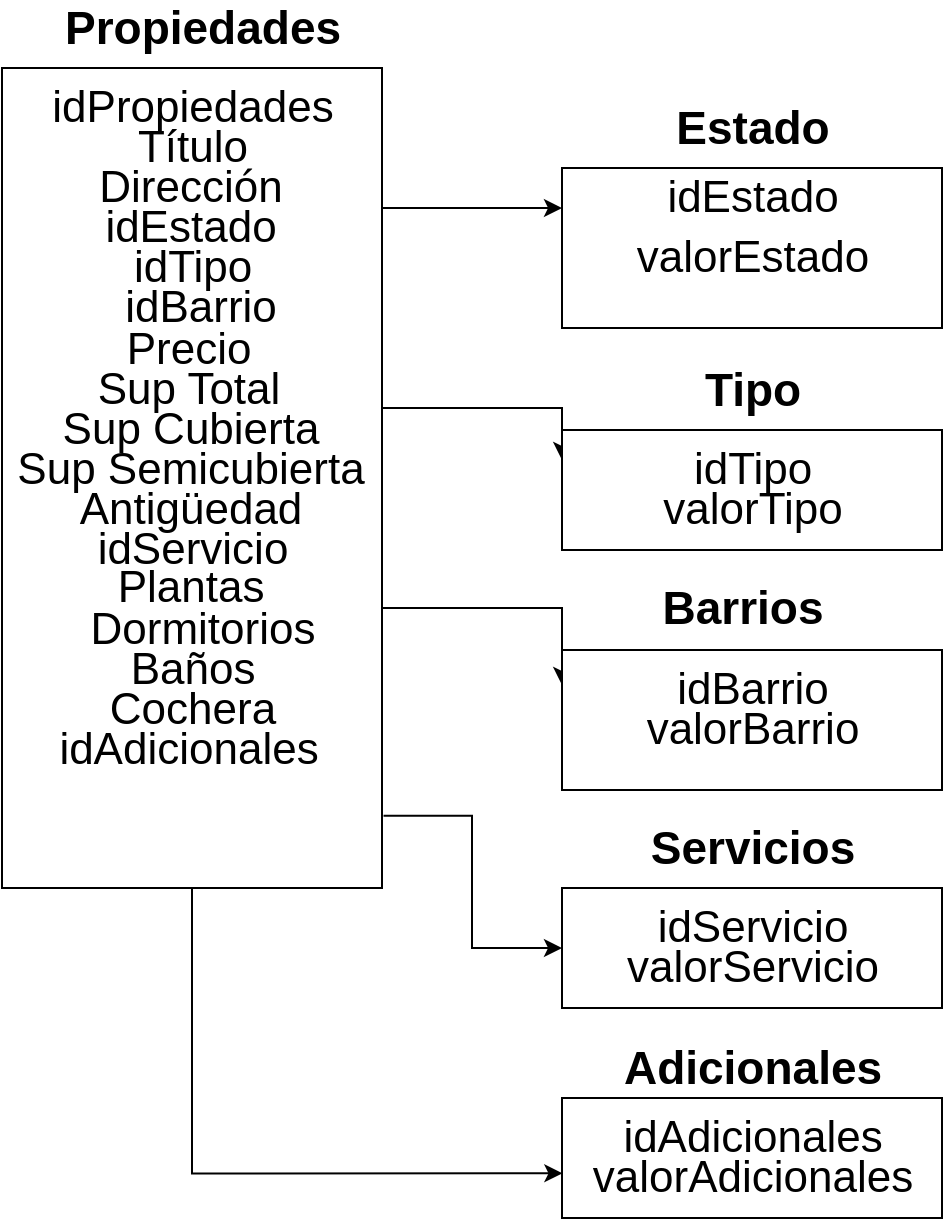 <mxfile version="12.7.9" type="device"><diagram id="kcPS4o3UWwa1z2ZdZbZ6" name="Page-1"><mxGraphModel dx="974" dy="532" grid="1" gridSize="10" guides="1" tooltips="1" connect="1" arrows="1" fold="1" page="1" pageScale="1" pageWidth="827" pageHeight="1169" math="0" shadow="0"><root><mxCell id="0"/><mxCell id="1" parent="0"/><mxCell id="IjlpWTzI3O8TZ6MPiaOO-72" style="edgeStyle=orthogonalEdgeStyle;rounded=0;orthogonalLoop=1;jettySize=auto;html=1;entryX=0;entryY=0.25;entryDx=0;entryDy=0;" edge="1" parent="1" source="IjlpWTzI3O8TZ6MPiaOO-1" target="IjlpWTzI3O8TZ6MPiaOO-18"><mxGeometry relative="1" as="geometry"><Array as="points"><mxPoint x="370" y="130"/><mxPoint x="370" y="130"/></Array></mxGeometry></mxCell><mxCell id="IjlpWTzI3O8TZ6MPiaOO-76" style="edgeStyle=orthogonalEdgeStyle;rounded=0;orthogonalLoop=1;jettySize=auto;html=1;entryX=0;entryY=0.25;entryDx=0;entryDy=0;" edge="1" parent="1" source="IjlpWTzI3O8TZ6MPiaOO-1" target="IjlpWTzI3O8TZ6MPiaOO-32"><mxGeometry relative="1" as="geometry"><Array as="points"><mxPoint x="360" y="230"/><mxPoint x="360" y="230"/></Array></mxGeometry></mxCell><mxCell id="IjlpWTzI3O8TZ6MPiaOO-77" style="edgeStyle=orthogonalEdgeStyle;rounded=0;orthogonalLoop=1;jettySize=auto;html=1;entryX=0;entryY=0.25;entryDx=0;entryDy=0;" edge="1" parent="1" source="IjlpWTzI3O8TZ6MPiaOO-1" target="IjlpWTzI3O8TZ6MPiaOO-44"><mxGeometry relative="1" as="geometry"><Array as="points"><mxPoint x="350" y="330"/><mxPoint x="350" y="330"/></Array></mxGeometry></mxCell><mxCell id="IjlpWTzI3O8TZ6MPiaOO-80" style="edgeStyle=orthogonalEdgeStyle;rounded=0;orthogonalLoop=1;jettySize=auto;html=1;entryX=0;entryY=0.5;entryDx=0;entryDy=0;exitX=1.004;exitY=0.912;exitDx=0;exitDy=0;exitPerimeter=0;" edge="1" parent="1" source="IjlpWTzI3O8TZ6MPiaOO-1" target="IjlpWTzI3O8TZ6MPiaOO-55"><mxGeometry relative="1" as="geometry"><Array as="points"/></mxGeometry></mxCell><mxCell id="IjlpWTzI3O8TZ6MPiaOO-81" style="edgeStyle=orthogonalEdgeStyle;rounded=0;orthogonalLoop=1;jettySize=auto;html=1;entryX=0.001;entryY=0.628;entryDx=0;entryDy=0;entryPerimeter=0;" edge="1" parent="1" source="IjlpWTzI3O8TZ6MPiaOO-1" target="IjlpWTzI3O8TZ6MPiaOO-62"><mxGeometry relative="1" as="geometry"><mxPoint x="330" y="630" as="targetPoint"/><Array as="points"><mxPoint x="235" y="613"/></Array></mxGeometry></mxCell><mxCell id="IjlpWTzI3O8TZ6MPiaOO-1" value="" style="rounded=0;whiteSpace=wrap;html=1;" vertex="1" parent="1"><mxGeometry x="140" y="60" width="190" height="410" as="geometry"/></mxCell><mxCell id="IjlpWTzI3O8TZ6MPiaOO-2" value="&lt;font style=&quot;font-size: 23px&quot;&gt;&lt;b&gt;Propiedades&lt;/b&gt;&lt;/font&gt;" style="text;html=1;align=center;verticalAlign=middle;resizable=0;points=[];autosize=1;" vertex="1" parent="1"><mxGeometry x="165" y="30" width="150" height="20" as="geometry"/></mxCell><mxCell id="IjlpWTzI3O8TZ6MPiaOO-3" value="&lt;font style=&quot;font-size: 22px&quot;&gt;Título&lt;/font&gt;" style="text;html=1;align=center;verticalAlign=middle;resizable=0;points=[];autosize=1;" vertex="1" parent="1"><mxGeometry x="200" y="90" width="70" height="20" as="geometry"/></mxCell><mxCell id="IjlpWTzI3O8TZ6MPiaOO-4" value="&lt;font style=&quot;font-size: 22px&quot;&gt;Dirección&lt;br&gt;&lt;/font&gt;" style="text;html=1;align=center;verticalAlign=middle;resizable=0;points=[];autosize=1;" vertex="1" parent="1"><mxGeometry x="179" y="110" width="110" height="20" as="geometry"/></mxCell><mxCell id="IjlpWTzI3O8TZ6MPiaOO-5" value="&lt;font style=&quot;font-size: 22px&quot;&gt;idEstado&lt;br&gt;&lt;/font&gt;" style="text;html=1;align=center;verticalAlign=middle;resizable=0;points=[];autosize=1;" vertex="1" parent="1"><mxGeometry x="184" y="130" width="100" height="20" as="geometry"/></mxCell><mxCell id="IjlpWTzI3O8TZ6MPiaOO-7" value="&lt;font style=&quot;font-size: 22px&quot;&gt;Precio&lt;/font&gt;" style="text;html=1;align=center;verticalAlign=middle;resizable=0;points=[];autosize=1;" vertex="1" parent="1"><mxGeometry x="193" y="191" width="80" height="20" as="geometry"/></mxCell><mxCell id="IjlpWTzI3O8TZ6MPiaOO-8" value="&lt;font style=&quot;font-size: 22px&quot;&gt;Sup Total&lt;/font&gt;" style="text;html=1;align=center;verticalAlign=middle;resizable=0;points=[];autosize=1;" vertex="1" parent="1"><mxGeometry x="178" y="211" width="110" height="20" as="geometry"/></mxCell><mxCell id="IjlpWTzI3O8TZ6MPiaOO-9" value="&lt;font style=&quot;font-size: 22px&quot;&gt;Sup Cubierta&lt;br&gt;&lt;/font&gt;" style="text;html=1;align=center;verticalAlign=middle;resizable=0;points=[];autosize=1;" vertex="1" parent="1"><mxGeometry x="164" y="231" width="140" height="20" as="geometry"/></mxCell><mxCell id="IjlpWTzI3O8TZ6MPiaOO-10" value="&lt;font style=&quot;font-size: 22px&quot;&gt;Sup Semicubierta&lt;/font&gt;" style="text;html=1;align=center;verticalAlign=middle;resizable=0;points=[];autosize=1;" vertex="1" parent="1"><mxGeometry x="139" y="251" width="190" height="20" as="geometry"/></mxCell><mxCell id="IjlpWTzI3O8TZ6MPiaOO-12" value="&lt;font style=&quot;font-size: 22px&quot;&gt;Antigüedad&lt;/font&gt;" style="text;html=1;align=center;verticalAlign=middle;resizable=0;points=[];autosize=1;" vertex="1" parent="1"><mxGeometry x="169" y="271" width="130" height="20" as="geometry"/></mxCell><mxCell id="IjlpWTzI3O8TZ6MPiaOO-13" value="&lt;font style=&quot;font-size: 22px&quot;&gt;Plantas&lt;/font&gt;" style="text;html=1;align=center;verticalAlign=middle;resizable=0;points=[];autosize=1;" vertex="1" parent="1"><mxGeometry x="189" y="310" width="90" height="20" as="geometry"/></mxCell><mxCell id="IjlpWTzI3O8TZ6MPiaOO-14" value="&lt;font style=&quot;font-size: 22px&quot;&gt;Dormitorios&lt;/font&gt;" style="text;html=1;align=center;verticalAlign=middle;resizable=0;points=[];autosize=1;" vertex="1" parent="1"><mxGeometry x="175" y="331" width="130" height="20" as="geometry"/></mxCell><mxCell id="IjlpWTzI3O8TZ6MPiaOO-15" value="&lt;font style=&quot;font-size: 22px&quot;&gt;Baños&lt;/font&gt;" style="text;html=1;align=center;verticalAlign=middle;resizable=0;points=[];autosize=1;" vertex="1" parent="1"><mxGeometry x="195" y="351" width="80" height="20" as="geometry"/></mxCell><mxCell id="IjlpWTzI3O8TZ6MPiaOO-16" value="&lt;font style=&quot;font-size: 22px&quot;&gt;Cochera&lt;/font&gt;" style="text;html=1;align=center;verticalAlign=middle;resizable=0;points=[];autosize=1;" vertex="1" parent="1"><mxGeometry x="185" y="371" width="100" height="20" as="geometry"/></mxCell><mxCell id="IjlpWTzI3O8TZ6MPiaOO-18" value="" style="rounded=0;whiteSpace=wrap;html=1;" vertex="1" parent="1"><mxGeometry x="420" y="110" width="190" height="80" as="geometry"/></mxCell><mxCell id="IjlpWTzI3O8TZ6MPiaOO-19" value="&lt;font style=&quot;font-size: 22px&quot;&gt;idEstado&lt;br&gt;&lt;/font&gt;" style="text;html=1;align=center;verticalAlign=middle;resizable=0;points=[];autosize=1;" vertex="1" parent="1"><mxGeometry x="465" y="115" width="100" height="20" as="geometry"/></mxCell><mxCell id="IjlpWTzI3O8TZ6MPiaOO-21" value="&lt;font style=&quot;font-size: 23px&quot;&gt;&lt;b&gt;Estado&lt;/b&gt;&lt;/font&gt;" style="text;html=1;align=center;verticalAlign=middle;resizable=0;points=[];autosize=1;" vertex="1" parent="1"><mxGeometry x="470" y="80" width="90" height="20" as="geometry"/></mxCell><mxCell id="IjlpWTzI3O8TZ6MPiaOO-23" value="&lt;font style=&quot;font-size: 22px&quot;&gt;idPropiedades&lt;/font&gt;" style="text;html=1;align=center;verticalAlign=middle;resizable=0;points=[];autosize=1;" vertex="1" parent="1"><mxGeometry x="155" y="70" width="160" height="20" as="geometry"/></mxCell><mxCell id="IjlpWTzI3O8TZ6MPiaOO-26" value="&lt;font style=&quot;font-size: 22px&quot;&gt;valorEstado&lt;/font&gt;" style="text;html=1;align=center;verticalAlign=middle;resizable=0;points=[];autosize=1;" vertex="1" parent="1"><mxGeometry x="450" y="145" width="130" height="20" as="geometry"/></mxCell><mxCell id="IjlpWTzI3O8TZ6MPiaOO-31" value="&lt;font style=&quot;font-size: 22px&quot;&gt;idTipo&lt;/font&gt;" style="text;html=1;align=center;verticalAlign=middle;resizable=0;points=[];autosize=1;" vertex="1" parent="1"><mxGeometry x="200" y="150" width="70" height="20" as="geometry"/></mxCell><mxCell id="IjlpWTzI3O8TZ6MPiaOO-32" value="" style="rounded=0;whiteSpace=wrap;html=1;" vertex="1" parent="1"><mxGeometry x="420" y="241" width="190" height="60" as="geometry"/></mxCell><mxCell id="IjlpWTzI3O8TZ6MPiaOO-33" value="&lt;font style=&quot;font-size: 23px&quot;&gt;&lt;b&gt;Tipo&lt;/b&gt;&lt;/font&gt;" style="text;html=1;align=center;verticalAlign=middle;resizable=0;points=[];autosize=1;" vertex="1" parent="1"><mxGeometry x="485" y="211" width="60" height="20" as="geometry"/></mxCell><mxCell id="IjlpWTzI3O8TZ6MPiaOO-34" value="&lt;font style=&quot;font-size: 22px&quot;&gt;idTipo&lt;/font&gt;" style="text;html=1;align=center;verticalAlign=middle;resizable=0;points=[];autosize=1;" vertex="1" parent="1"><mxGeometry x="480" y="251" width="70" height="20" as="geometry"/></mxCell><mxCell id="IjlpWTzI3O8TZ6MPiaOO-36" value="&lt;font style=&quot;font-size: 22px&quot;&gt;valorTipo&lt;/font&gt;" style="text;html=1;align=center;verticalAlign=middle;resizable=0;points=[];autosize=1;" vertex="1" parent="1"><mxGeometry x="460" y="271" width="110" height="20" as="geometry"/></mxCell><mxCell id="IjlpWTzI3O8TZ6MPiaOO-42" value="&lt;font style=&quot;font-size: 22px&quot;&gt;idBarrio&lt;/font&gt;" style="text;html=1;align=center;verticalAlign=middle;resizable=0;points=[];autosize=1;" vertex="1" parent="1"><mxGeometry x="194" y="170" width="90" height="20" as="geometry"/></mxCell><mxCell id="IjlpWTzI3O8TZ6MPiaOO-43" value="&lt;font style=&quot;font-size: 23px&quot;&gt;&lt;b&gt;Barrios&lt;/b&gt;&lt;/font&gt;" style="text;html=1;align=center;verticalAlign=middle;resizable=0;points=[];autosize=1;" vertex="1" parent="1"><mxGeometry x="460" y="320" width="100" height="20" as="geometry"/></mxCell><mxCell id="IjlpWTzI3O8TZ6MPiaOO-44" value="" style="rounded=0;whiteSpace=wrap;html=1;" vertex="1" parent="1"><mxGeometry x="420" y="351" width="190" height="70" as="geometry"/></mxCell><mxCell id="IjlpWTzI3O8TZ6MPiaOO-45" value="&lt;font style=&quot;font-size: 22px&quot;&gt;idBarrio&lt;/font&gt;" style="text;html=1;align=center;verticalAlign=middle;resizable=0;points=[];autosize=1;" vertex="1" parent="1"><mxGeometry x="470" y="361" width="90" height="20" as="geometry"/></mxCell><mxCell id="IjlpWTzI3O8TZ6MPiaOO-46" value="&lt;font style=&quot;font-size: 22px&quot;&gt;valorBarrio&lt;/font&gt;" style="text;html=1;align=center;verticalAlign=middle;resizable=0;points=[];autosize=1;" vertex="1" parent="1"><mxGeometry x="455" y="381" width="120" height="20" as="geometry"/></mxCell><mxCell id="IjlpWTzI3O8TZ6MPiaOO-54" value="&lt;font style=&quot;font-size: 23px&quot;&gt;&lt;b&gt;Servicios&lt;/b&gt;&lt;/font&gt;" style="text;html=1;align=center;verticalAlign=middle;resizable=0;points=[];autosize=1;" vertex="1" parent="1"><mxGeometry x="455" y="440" width="120" height="20" as="geometry"/></mxCell><mxCell id="IjlpWTzI3O8TZ6MPiaOO-55" value="" style="rounded=0;whiteSpace=wrap;html=1;" vertex="1" parent="1"><mxGeometry x="420" y="470" width="190" height="60" as="geometry"/></mxCell><mxCell id="IjlpWTzI3O8TZ6MPiaOO-58" value="&lt;font style=&quot;font-size: 22px&quot;&gt;idServicio&lt;br&gt;&lt;/font&gt;" style="text;html=1;align=center;verticalAlign=middle;resizable=0;points=[];autosize=1;" vertex="1" parent="1"><mxGeometry x="460" y="480" width="110" height="20" as="geometry"/></mxCell><mxCell id="IjlpWTzI3O8TZ6MPiaOO-59" value="&lt;font style=&quot;font-size: 22px&quot;&gt;valorServicio&lt;/font&gt;" style="text;html=1;align=center;verticalAlign=middle;resizable=0;points=[];autosize=1;" vertex="1" parent="1"><mxGeometry x="445" y="500" width="140" height="20" as="geometry"/></mxCell><mxCell id="IjlpWTzI3O8TZ6MPiaOO-61" value="&lt;font style=&quot;font-size: 22px&quot;&gt;idServicio&lt;br&gt;&lt;/font&gt;" style="text;html=1;align=center;verticalAlign=middle;resizable=0;points=[];autosize=1;" vertex="1" parent="1"><mxGeometry x="180" y="291" width="110" height="20" as="geometry"/></mxCell><mxCell id="IjlpWTzI3O8TZ6MPiaOO-62" value="" style="rounded=0;whiteSpace=wrap;html=1;" vertex="1" parent="1"><mxGeometry x="420" y="575" width="190" height="60" as="geometry"/></mxCell><mxCell id="IjlpWTzI3O8TZ6MPiaOO-63" value="&lt;font style=&quot;font-size: 23px&quot;&gt;&lt;b&gt;Adicionales&lt;/b&gt;&lt;/font&gt;" style="text;html=1;align=center;verticalAlign=middle;resizable=0;points=[];autosize=1;" vertex="1" parent="1"><mxGeometry x="445" y="550" width="140" height="20" as="geometry"/></mxCell><mxCell id="IjlpWTzI3O8TZ6MPiaOO-64" value="&lt;font style=&quot;font-size: 22px&quot;&gt;idAdicionales&lt;/font&gt;" style="text;html=1;align=center;verticalAlign=middle;resizable=0;points=[];autosize=1;" vertex="1" parent="1"><mxGeometry x="158" y="391" width="150" height="20" as="geometry"/></mxCell><mxCell id="IjlpWTzI3O8TZ6MPiaOO-65" value="&lt;font style=&quot;font-size: 22px&quot;&gt;idAdicionales&lt;/font&gt;" style="text;html=1;align=center;verticalAlign=middle;resizable=0;points=[];autosize=1;" vertex="1" parent="1"><mxGeometry x="440" y="585" width="150" height="20" as="geometry"/></mxCell><mxCell id="IjlpWTzI3O8TZ6MPiaOO-66" value="&lt;font style=&quot;font-size: 22px&quot;&gt;valorAdicionales&lt;/font&gt;" style="text;html=1;align=center;verticalAlign=middle;resizable=0;points=[];autosize=1;" vertex="1" parent="1"><mxGeometry x="425" y="605" width="180" height="20" as="geometry"/></mxCell></root></mxGraphModel></diagram></mxfile>